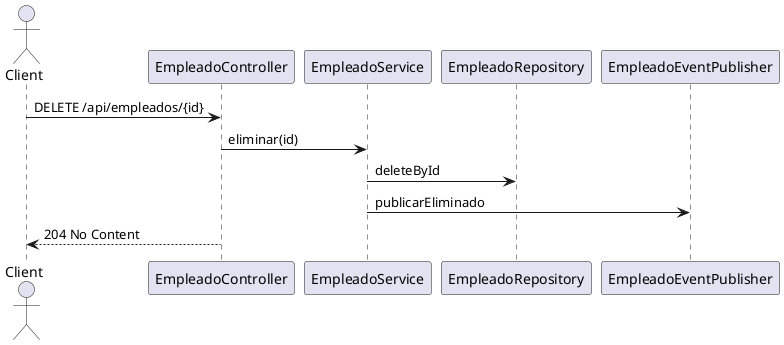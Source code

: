 @startuml
actor Client
Client -> EmpleadoController : DELETE /api/empleados/{id}
EmpleadoController -> EmpleadoService : eliminar(id)
EmpleadoService -> EmpleadoRepository : deleteById
EmpleadoService -> EmpleadoEventPublisher : publicarEliminado
EmpleadoController --> Client : 204 No Content
@enduml
